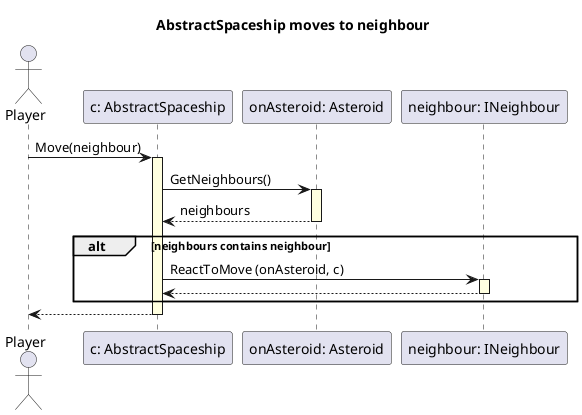 @startuml
skinparam SequenceLifeLineBackgroundColor LightYellow

title "AbstractSpaceship moves to neighbour"

actor Player as player

participant "c: AbstractSpaceship" as crewmate
participant "onAsteroid: Asteroid" as onAsteroid
participant "neighbour: INeighbour" as neighbour

player -> crewmate ++ : Move(neighbour)

crewmate -> onAsteroid ++ : GetNeighbours()
onAsteroid --> crewmate -- : neighbours

alt neighbours contains neighbour

    crewmate -> neighbour ++ : ReactToMove (onAsteroid, c)
    neighbour --> crewmate --

end

crewmate --> player --

@enduml
